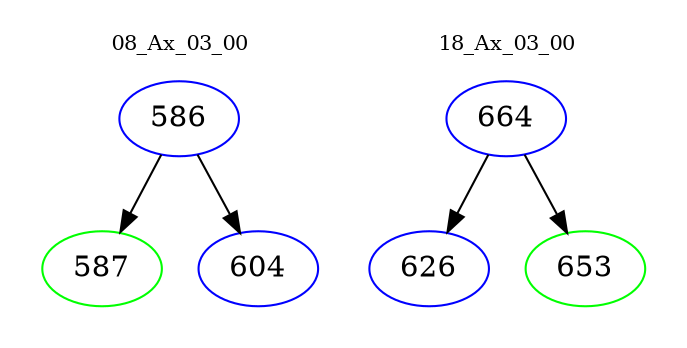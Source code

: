 digraph{
subgraph cluster_0 {
color = white
label = "08_Ax_03_00";
fontsize=10;
T0_586 [label="586", color="blue"]
T0_586 -> T0_587 [color="black"]
T0_587 [label="587", color="green"]
T0_586 -> T0_604 [color="black"]
T0_604 [label="604", color="blue"]
}
subgraph cluster_1 {
color = white
label = "18_Ax_03_00";
fontsize=10;
T1_664 [label="664", color="blue"]
T1_664 -> T1_626 [color="black"]
T1_626 [label="626", color="blue"]
T1_664 -> T1_653 [color="black"]
T1_653 [label="653", color="green"]
}
}
